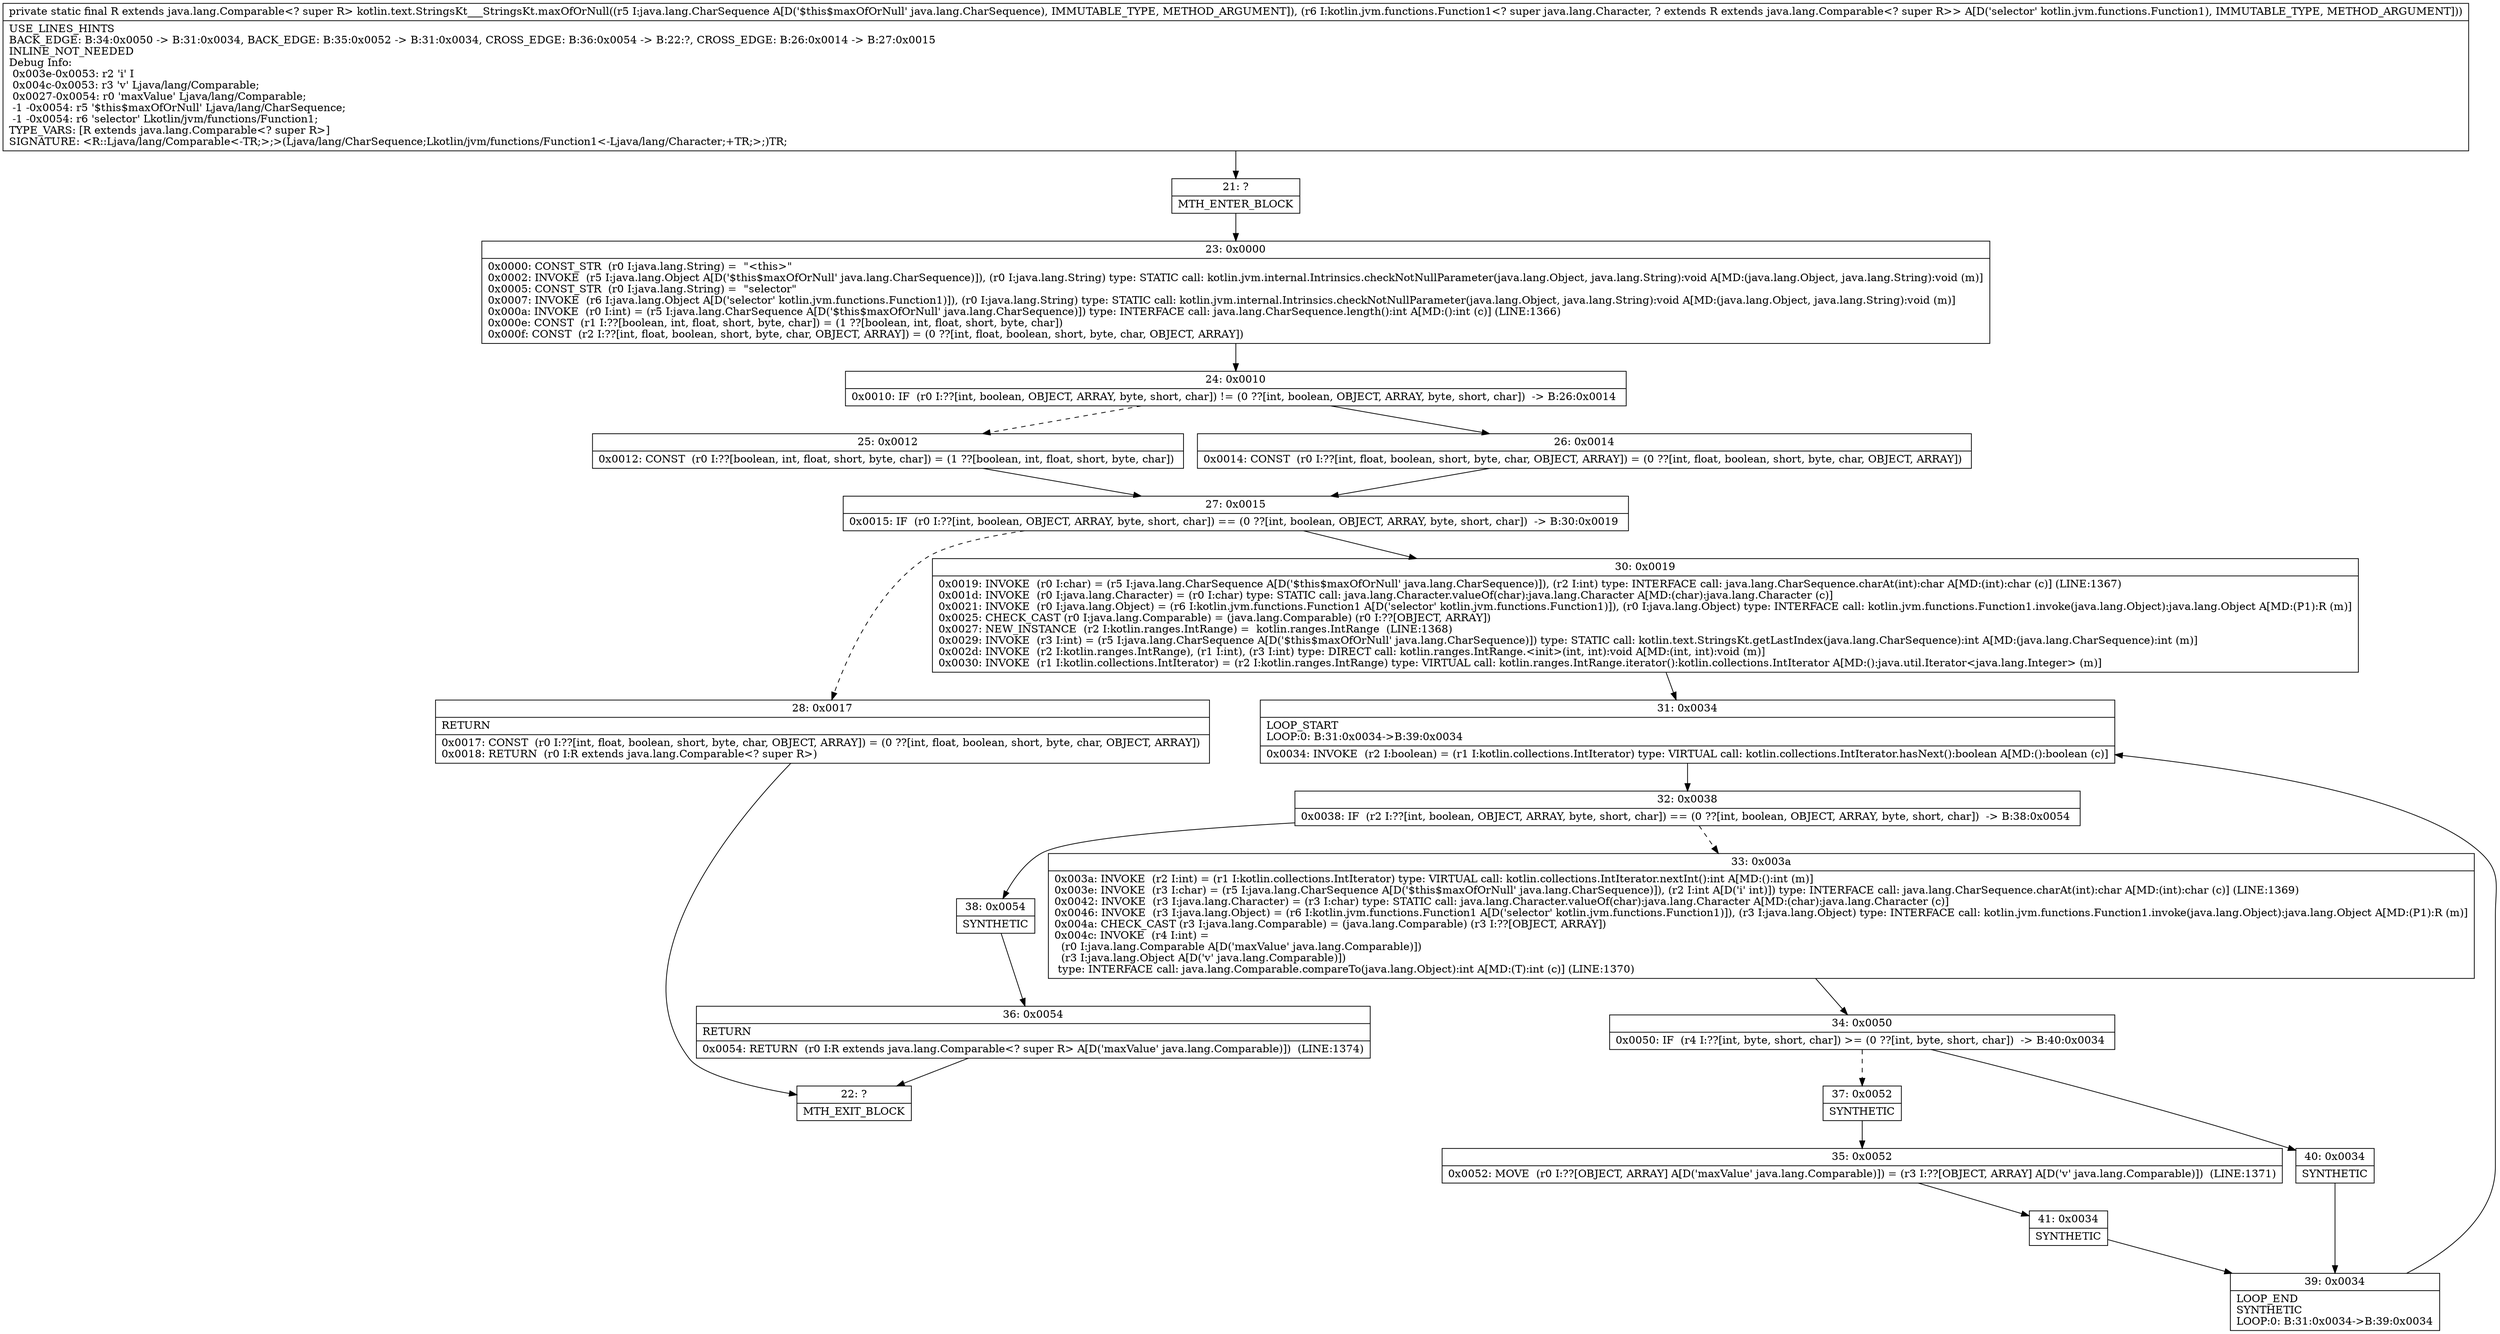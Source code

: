 digraph "CFG forkotlin.text.StringsKt___StringsKt.maxOfOrNull(Ljava\/lang\/CharSequence;Lkotlin\/jvm\/functions\/Function1;)Ljava\/lang\/Comparable;" {
Node_21 [shape=record,label="{21\:\ ?|MTH_ENTER_BLOCK\l}"];
Node_23 [shape=record,label="{23\:\ 0x0000|0x0000: CONST_STR  (r0 I:java.lang.String) =  \"\<this\>\" \l0x0002: INVOKE  (r5 I:java.lang.Object A[D('$this$maxOfOrNull' java.lang.CharSequence)]), (r0 I:java.lang.String) type: STATIC call: kotlin.jvm.internal.Intrinsics.checkNotNullParameter(java.lang.Object, java.lang.String):void A[MD:(java.lang.Object, java.lang.String):void (m)]\l0x0005: CONST_STR  (r0 I:java.lang.String) =  \"selector\" \l0x0007: INVOKE  (r6 I:java.lang.Object A[D('selector' kotlin.jvm.functions.Function1)]), (r0 I:java.lang.String) type: STATIC call: kotlin.jvm.internal.Intrinsics.checkNotNullParameter(java.lang.Object, java.lang.String):void A[MD:(java.lang.Object, java.lang.String):void (m)]\l0x000a: INVOKE  (r0 I:int) = (r5 I:java.lang.CharSequence A[D('$this$maxOfOrNull' java.lang.CharSequence)]) type: INTERFACE call: java.lang.CharSequence.length():int A[MD:():int (c)] (LINE:1366)\l0x000e: CONST  (r1 I:??[boolean, int, float, short, byte, char]) = (1 ??[boolean, int, float, short, byte, char]) \l0x000f: CONST  (r2 I:??[int, float, boolean, short, byte, char, OBJECT, ARRAY]) = (0 ??[int, float, boolean, short, byte, char, OBJECT, ARRAY]) \l}"];
Node_24 [shape=record,label="{24\:\ 0x0010|0x0010: IF  (r0 I:??[int, boolean, OBJECT, ARRAY, byte, short, char]) != (0 ??[int, boolean, OBJECT, ARRAY, byte, short, char])  \-\> B:26:0x0014 \l}"];
Node_25 [shape=record,label="{25\:\ 0x0012|0x0012: CONST  (r0 I:??[boolean, int, float, short, byte, char]) = (1 ??[boolean, int, float, short, byte, char]) \l}"];
Node_27 [shape=record,label="{27\:\ 0x0015|0x0015: IF  (r0 I:??[int, boolean, OBJECT, ARRAY, byte, short, char]) == (0 ??[int, boolean, OBJECT, ARRAY, byte, short, char])  \-\> B:30:0x0019 \l}"];
Node_28 [shape=record,label="{28\:\ 0x0017|RETURN\l|0x0017: CONST  (r0 I:??[int, float, boolean, short, byte, char, OBJECT, ARRAY]) = (0 ??[int, float, boolean, short, byte, char, OBJECT, ARRAY]) \l0x0018: RETURN  (r0 I:R extends java.lang.Comparable\<? super R\>) \l}"];
Node_22 [shape=record,label="{22\:\ ?|MTH_EXIT_BLOCK\l}"];
Node_30 [shape=record,label="{30\:\ 0x0019|0x0019: INVOKE  (r0 I:char) = (r5 I:java.lang.CharSequence A[D('$this$maxOfOrNull' java.lang.CharSequence)]), (r2 I:int) type: INTERFACE call: java.lang.CharSequence.charAt(int):char A[MD:(int):char (c)] (LINE:1367)\l0x001d: INVOKE  (r0 I:java.lang.Character) = (r0 I:char) type: STATIC call: java.lang.Character.valueOf(char):java.lang.Character A[MD:(char):java.lang.Character (c)]\l0x0021: INVOKE  (r0 I:java.lang.Object) = (r6 I:kotlin.jvm.functions.Function1 A[D('selector' kotlin.jvm.functions.Function1)]), (r0 I:java.lang.Object) type: INTERFACE call: kotlin.jvm.functions.Function1.invoke(java.lang.Object):java.lang.Object A[MD:(P1):R (m)]\l0x0025: CHECK_CAST (r0 I:java.lang.Comparable) = (java.lang.Comparable) (r0 I:??[OBJECT, ARRAY]) \l0x0027: NEW_INSTANCE  (r2 I:kotlin.ranges.IntRange) =  kotlin.ranges.IntRange  (LINE:1368)\l0x0029: INVOKE  (r3 I:int) = (r5 I:java.lang.CharSequence A[D('$this$maxOfOrNull' java.lang.CharSequence)]) type: STATIC call: kotlin.text.StringsKt.getLastIndex(java.lang.CharSequence):int A[MD:(java.lang.CharSequence):int (m)]\l0x002d: INVOKE  (r2 I:kotlin.ranges.IntRange), (r1 I:int), (r3 I:int) type: DIRECT call: kotlin.ranges.IntRange.\<init\>(int, int):void A[MD:(int, int):void (m)]\l0x0030: INVOKE  (r1 I:kotlin.collections.IntIterator) = (r2 I:kotlin.ranges.IntRange) type: VIRTUAL call: kotlin.ranges.IntRange.iterator():kotlin.collections.IntIterator A[MD:():java.util.Iterator\<java.lang.Integer\> (m)]\l}"];
Node_31 [shape=record,label="{31\:\ 0x0034|LOOP_START\lLOOP:0: B:31:0x0034\-\>B:39:0x0034\l|0x0034: INVOKE  (r2 I:boolean) = (r1 I:kotlin.collections.IntIterator) type: VIRTUAL call: kotlin.collections.IntIterator.hasNext():boolean A[MD:():boolean (c)]\l}"];
Node_32 [shape=record,label="{32\:\ 0x0038|0x0038: IF  (r2 I:??[int, boolean, OBJECT, ARRAY, byte, short, char]) == (0 ??[int, boolean, OBJECT, ARRAY, byte, short, char])  \-\> B:38:0x0054 \l}"];
Node_33 [shape=record,label="{33\:\ 0x003a|0x003a: INVOKE  (r2 I:int) = (r1 I:kotlin.collections.IntIterator) type: VIRTUAL call: kotlin.collections.IntIterator.nextInt():int A[MD:():int (m)]\l0x003e: INVOKE  (r3 I:char) = (r5 I:java.lang.CharSequence A[D('$this$maxOfOrNull' java.lang.CharSequence)]), (r2 I:int A[D('i' int)]) type: INTERFACE call: java.lang.CharSequence.charAt(int):char A[MD:(int):char (c)] (LINE:1369)\l0x0042: INVOKE  (r3 I:java.lang.Character) = (r3 I:char) type: STATIC call: java.lang.Character.valueOf(char):java.lang.Character A[MD:(char):java.lang.Character (c)]\l0x0046: INVOKE  (r3 I:java.lang.Object) = (r6 I:kotlin.jvm.functions.Function1 A[D('selector' kotlin.jvm.functions.Function1)]), (r3 I:java.lang.Object) type: INTERFACE call: kotlin.jvm.functions.Function1.invoke(java.lang.Object):java.lang.Object A[MD:(P1):R (m)]\l0x004a: CHECK_CAST (r3 I:java.lang.Comparable) = (java.lang.Comparable) (r3 I:??[OBJECT, ARRAY]) \l0x004c: INVOKE  (r4 I:int) = \l  (r0 I:java.lang.Comparable A[D('maxValue' java.lang.Comparable)])\l  (r3 I:java.lang.Object A[D('v' java.lang.Comparable)])\l type: INTERFACE call: java.lang.Comparable.compareTo(java.lang.Object):int A[MD:(T):int (c)] (LINE:1370)\l}"];
Node_34 [shape=record,label="{34\:\ 0x0050|0x0050: IF  (r4 I:??[int, byte, short, char]) \>= (0 ??[int, byte, short, char])  \-\> B:40:0x0034 \l}"];
Node_37 [shape=record,label="{37\:\ 0x0052|SYNTHETIC\l}"];
Node_35 [shape=record,label="{35\:\ 0x0052|0x0052: MOVE  (r0 I:??[OBJECT, ARRAY] A[D('maxValue' java.lang.Comparable)]) = (r3 I:??[OBJECT, ARRAY] A[D('v' java.lang.Comparable)])  (LINE:1371)\l}"];
Node_41 [shape=record,label="{41\:\ 0x0034|SYNTHETIC\l}"];
Node_39 [shape=record,label="{39\:\ 0x0034|LOOP_END\lSYNTHETIC\lLOOP:0: B:31:0x0034\-\>B:39:0x0034\l}"];
Node_40 [shape=record,label="{40\:\ 0x0034|SYNTHETIC\l}"];
Node_38 [shape=record,label="{38\:\ 0x0054|SYNTHETIC\l}"];
Node_36 [shape=record,label="{36\:\ 0x0054|RETURN\l|0x0054: RETURN  (r0 I:R extends java.lang.Comparable\<? super R\> A[D('maxValue' java.lang.Comparable)])  (LINE:1374)\l}"];
Node_26 [shape=record,label="{26\:\ 0x0014|0x0014: CONST  (r0 I:??[int, float, boolean, short, byte, char, OBJECT, ARRAY]) = (0 ??[int, float, boolean, short, byte, char, OBJECT, ARRAY]) \l}"];
MethodNode[shape=record,label="{private static final R extends java.lang.Comparable\<? super R\> kotlin.text.StringsKt___StringsKt.maxOfOrNull((r5 I:java.lang.CharSequence A[D('$this$maxOfOrNull' java.lang.CharSequence), IMMUTABLE_TYPE, METHOD_ARGUMENT]), (r6 I:kotlin.jvm.functions.Function1\<? super java.lang.Character, ? extends R extends java.lang.Comparable\<? super R\>\> A[D('selector' kotlin.jvm.functions.Function1), IMMUTABLE_TYPE, METHOD_ARGUMENT]))  | USE_LINES_HINTS\lBACK_EDGE: B:34:0x0050 \-\> B:31:0x0034, BACK_EDGE: B:35:0x0052 \-\> B:31:0x0034, CROSS_EDGE: B:36:0x0054 \-\> B:22:?, CROSS_EDGE: B:26:0x0014 \-\> B:27:0x0015\lINLINE_NOT_NEEDED\lDebug Info:\l  0x003e\-0x0053: r2 'i' I\l  0x004c\-0x0053: r3 'v' Ljava\/lang\/Comparable;\l  0x0027\-0x0054: r0 'maxValue' Ljava\/lang\/Comparable;\l  \-1 \-0x0054: r5 '$this$maxOfOrNull' Ljava\/lang\/CharSequence;\l  \-1 \-0x0054: r6 'selector' Lkotlin\/jvm\/functions\/Function1;\lTYPE_VARS: [R extends java.lang.Comparable\<? super R\>]\lSIGNATURE: \<R::Ljava\/lang\/Comparable\<\-TR;\>;\>(Ljava\/lang\/CharSequence;Lkotlin\/jvm\/functions\/Function1\<\-Ljava\/lang\/Character;+TR;\>;)TR;\l}"];
MethodNode -> Node_21;Node_21 -> Node_23;
Node_23 -> Node_24;
Node_24 -> Node_25[style=dashed];
Node_24 -> Node_26;
Node_25 -> Node_27;
Node_27 -> Node_28[style=dashed];
Node_27 -> Node_30;
Node_28 -> Node_22;
Node_30 -> Node_31;
Node_31 -> Node_32;
Node_32 -> Node_33[style=dashed];
Node_32 -> Node_38;
Node_33 -> Node_34;
Node_34 -> Node_37[style=dashed];
Node_34 -> Node_40;
Node_37 -> Node_35;
Node_35 -> Node_41;
Node_41 -> Node_39;
Node_39 -> Node_31;
Node_40 -> Node_39;
Node_38 -> Node_36;
Node_36 -> Node_22;
Node_26 -> Node_27;
}


